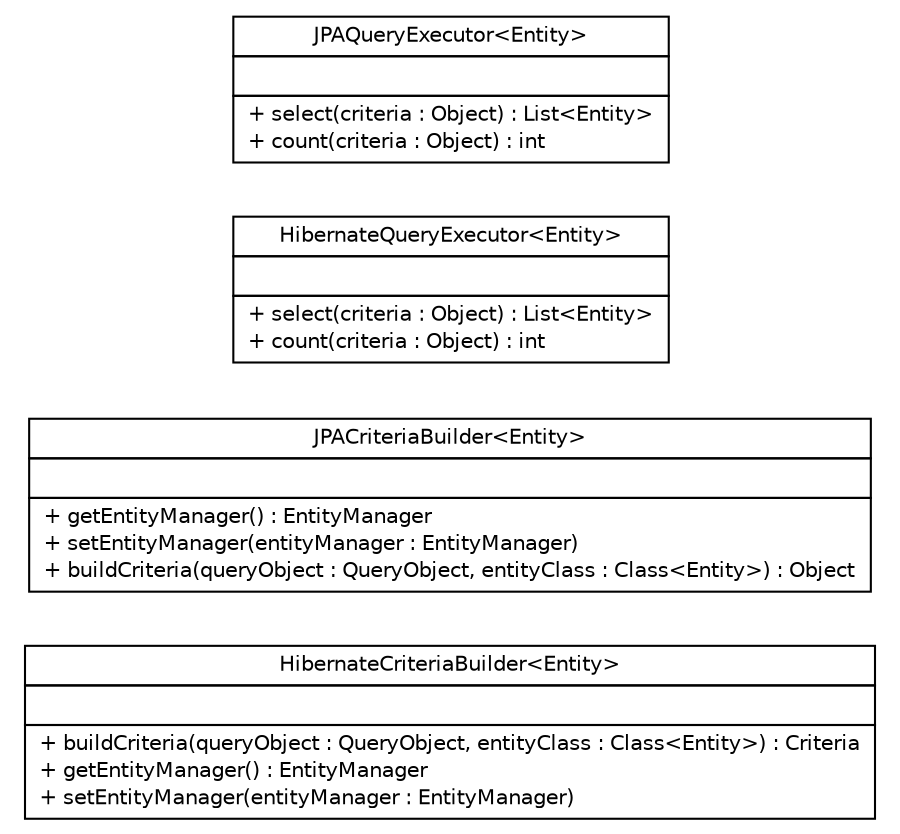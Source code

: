 #!/usr/local/bin/dot
#
# Class diagram 
# Generated by UMLGraph version 5.1 (http://www.umlgraph.org/)
#

digraph G {
	edge [fontname="Helvetica",fontsize=10,labelfontname="Helvetica",labelfontsize=10];
	node [fontname="Helvetica",fontsize=10,shape=plaintext];
	nodesep=0.25;
	ranksep=0.5;
	rankdir=LR;
	// com.inn.headstartdemo.dao.criteria.impl.HibernateCriteriaBuilder<Entity>
	c7619 [label=<<table title="com.inn.headstartdemo.dao.criteria.impl.HibernateCriteriaBuilder" border="0" cellborder="1" cellspacing="0" cellpadding="2" port="p" href="./HibernateCriteriaBuilder.html">
		<tr><td><table border="0" cellspacing="0" cellpadding="1">
<tr><td align="center" balign="center"> HibernateCriteriaBuilder&lt;Entity&gt; </td></tr>
		</table></td></tr>
		<tr><td><table border="0" cellspacing="0" cellpadding="1">
<tr><td align="left" balign="left">  </td></tr>
		</table></td></tr>
		<tr><td><table border="0" cellspacing="0" cellpadding="1">
<tr><td align="left" balign="left"> + buildCriteria(queryObject : QueryObject, entityClass : Class&lt;Entity&gt;) : Criteria </td></tr>
<tr><td align="left" balign="left"> + getEntityManager() : EntityManager </td></tr>
<tr><td align="left" balign="left"> + setEntityManager(entityManager : EntityManager) </td></tr>
		</table></td></tr>
		</table>>, fontname="Helvetica", fontcolor="black", fontsize=10.0];
	// com.inn.headstartdemo.dao.criteria.impl.JPACriteriaBuilder<Entity>
	c7620 [label=<<table title="com.inn.headstartdemo.dao.criteria.impl.JPACriteriaBuilder" border="0" cellborder="1" cellspacing="0" cellpadding="2" port="p" href="./JPACriteriaBuilder.html">
		<tr><td><table border="0" cellspacing="0" cellpadding="1">
<tr><td align="center" balign="center"> JPACriteriaBuilder&lt;Entity&gt; </td></tr>
		</table></td></tr>
		<tr><td><table border="0" cellspacing="0" cellpadding="1">
<tr><td align="left" balign="left">  </td></tr>
		</table></td></tr>
		<tr><td><table border="0" cellspacing="0" cellpadding="1">
<tr><td align="left" balign="left"> + getEntityManager() : EntityManager </td></tr>
<tr><td align="left" balign="left"> + setEntityManager(entityManager : EntityManager) </td></tr>
<tr><td align="left" balign="left"> + buildCriteria(queryObject : QueryObject, entityClass : Class&lt;Entity&gt;) : Object </td></tr>
		</table></td></tr>
		</table>>, fontname="Helvetica", fontcolor="black", fontsize=10.0];
	// com.inn.headstartdemo.dao.criteria.impl.HibernateQueryExecutor<Entity>
	c7621 [label=<<table title="com.inn.headstartdemo.dao.criteria.impl.HibernateQueryExecutor" border="0" cellborder="1" cellspacing="0" cellpadding="2" port="p" href="./HibernateQueryExecutor.html">
		<tr><td><table border="0" cellspacing="0" cellpadding="1">
<tr><td align="center" balign="center"> HibernateQueryExecutor&lt;Entity&gt; </td></tr>
		</table></td></tr>
		<tr><td><table border="0" cellspacing="0" cellpadding="1">
<tr><td align="left" balign="left">  </td></tr>
		</table></td></tr>
		<tr><td><table border="0" cellspacing="0" cellpadding="1">
<tr><td align="left" balign="left"> + select(criteria : Object) : List&lt;Entity&gt; </td></tr>
<tr><td align="left" balign="left"> + count(criteria : Object) : int </td></tr>
		</table></td></tr>
		</table>>, fontname="Helvetica", fontcolor="black", fontsize=10.0];
	// com.inn.headstartdemo.dao.criteria.impl.JPAQueryExecutor<Entity>
	c7622 [label=<<table title="com.inn.headstartdemo.dao.criteria.impl.JPAQueryExecutor" border="0" cellborder="1" cellspacing="0" cellpadding="2" port="p" href="./JPAQueryExecutor.html">
		<tr><td><table border="0" cellspacing="0" cellpadding="1">
<tr><td align="center" balign="center"> JPAQueryExecutor&lt;Entity&gt; </td></tr>
		</table></td></tr>
		<tr><td><table border="0" cellspacing="0" cellpadding="1">
<tr><td align="left" balign="left">  </td></tr>
		</table></td></tr>
		<tr><td><table border="0" cellspacing="0" cellpadding="1">
<tr><td align="left" balign="left"> + select(criteria : Object) : List&lt;Entity&gt; </td></tr>
<tr><td align="left" balign="left"> + count(criteria : Object) : int </td></tr>
		</table></td></tr>
		</table>>, fontname="Helvetica", fontcolor="black", fontsize=10.0];
}

